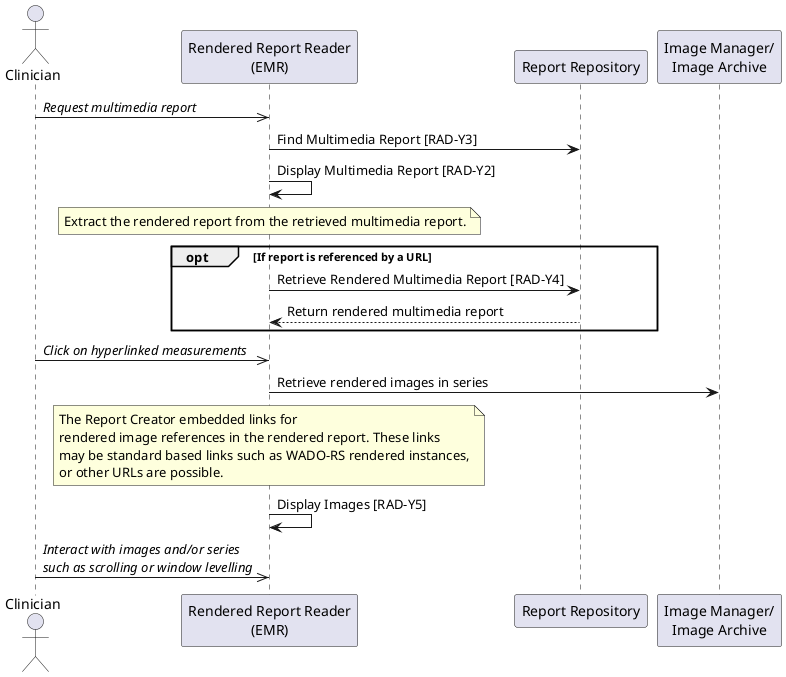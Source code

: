 @startuml

actor Clinician as Clinician

participant "Rendered Report Reader\n(EMR)" as EMR
participant "Report Repository" as Repo

participant "Image Manager/\nImage Archive" as Archive

Clinician->>EMR: //Request multimedia report//

EMR->Repo: Find Multimedia Report [RAD-Y3]
EMR->EMR: Display Multimedia Report [RAD-Y2]
note over EMR
Extract the rendered report from the retrieved multimedia report.
end note

opt If report is referenced by a URL
EMR->Repo: Retrieve Rendered Multimedia Report [RAD-Y4]
Repo-->EMR: Return rendered multimedia report
end

Clinician->>EMR: //Click on hyperlinked measurements//

EMR->Archive: Retrieve rendered images in series
note over EMR
The Report Creator embedded links for
rendered image references in the rendered report. These links
may be standard based links such as WADO-RS rendered instances,
or other URLs are possible.
end note
EMR->EMR: Display Images [RAD-Y5]

Clinician->>EMR: //Interact with images and/or series//\n//such as scrolling or window levelling//

@enduml